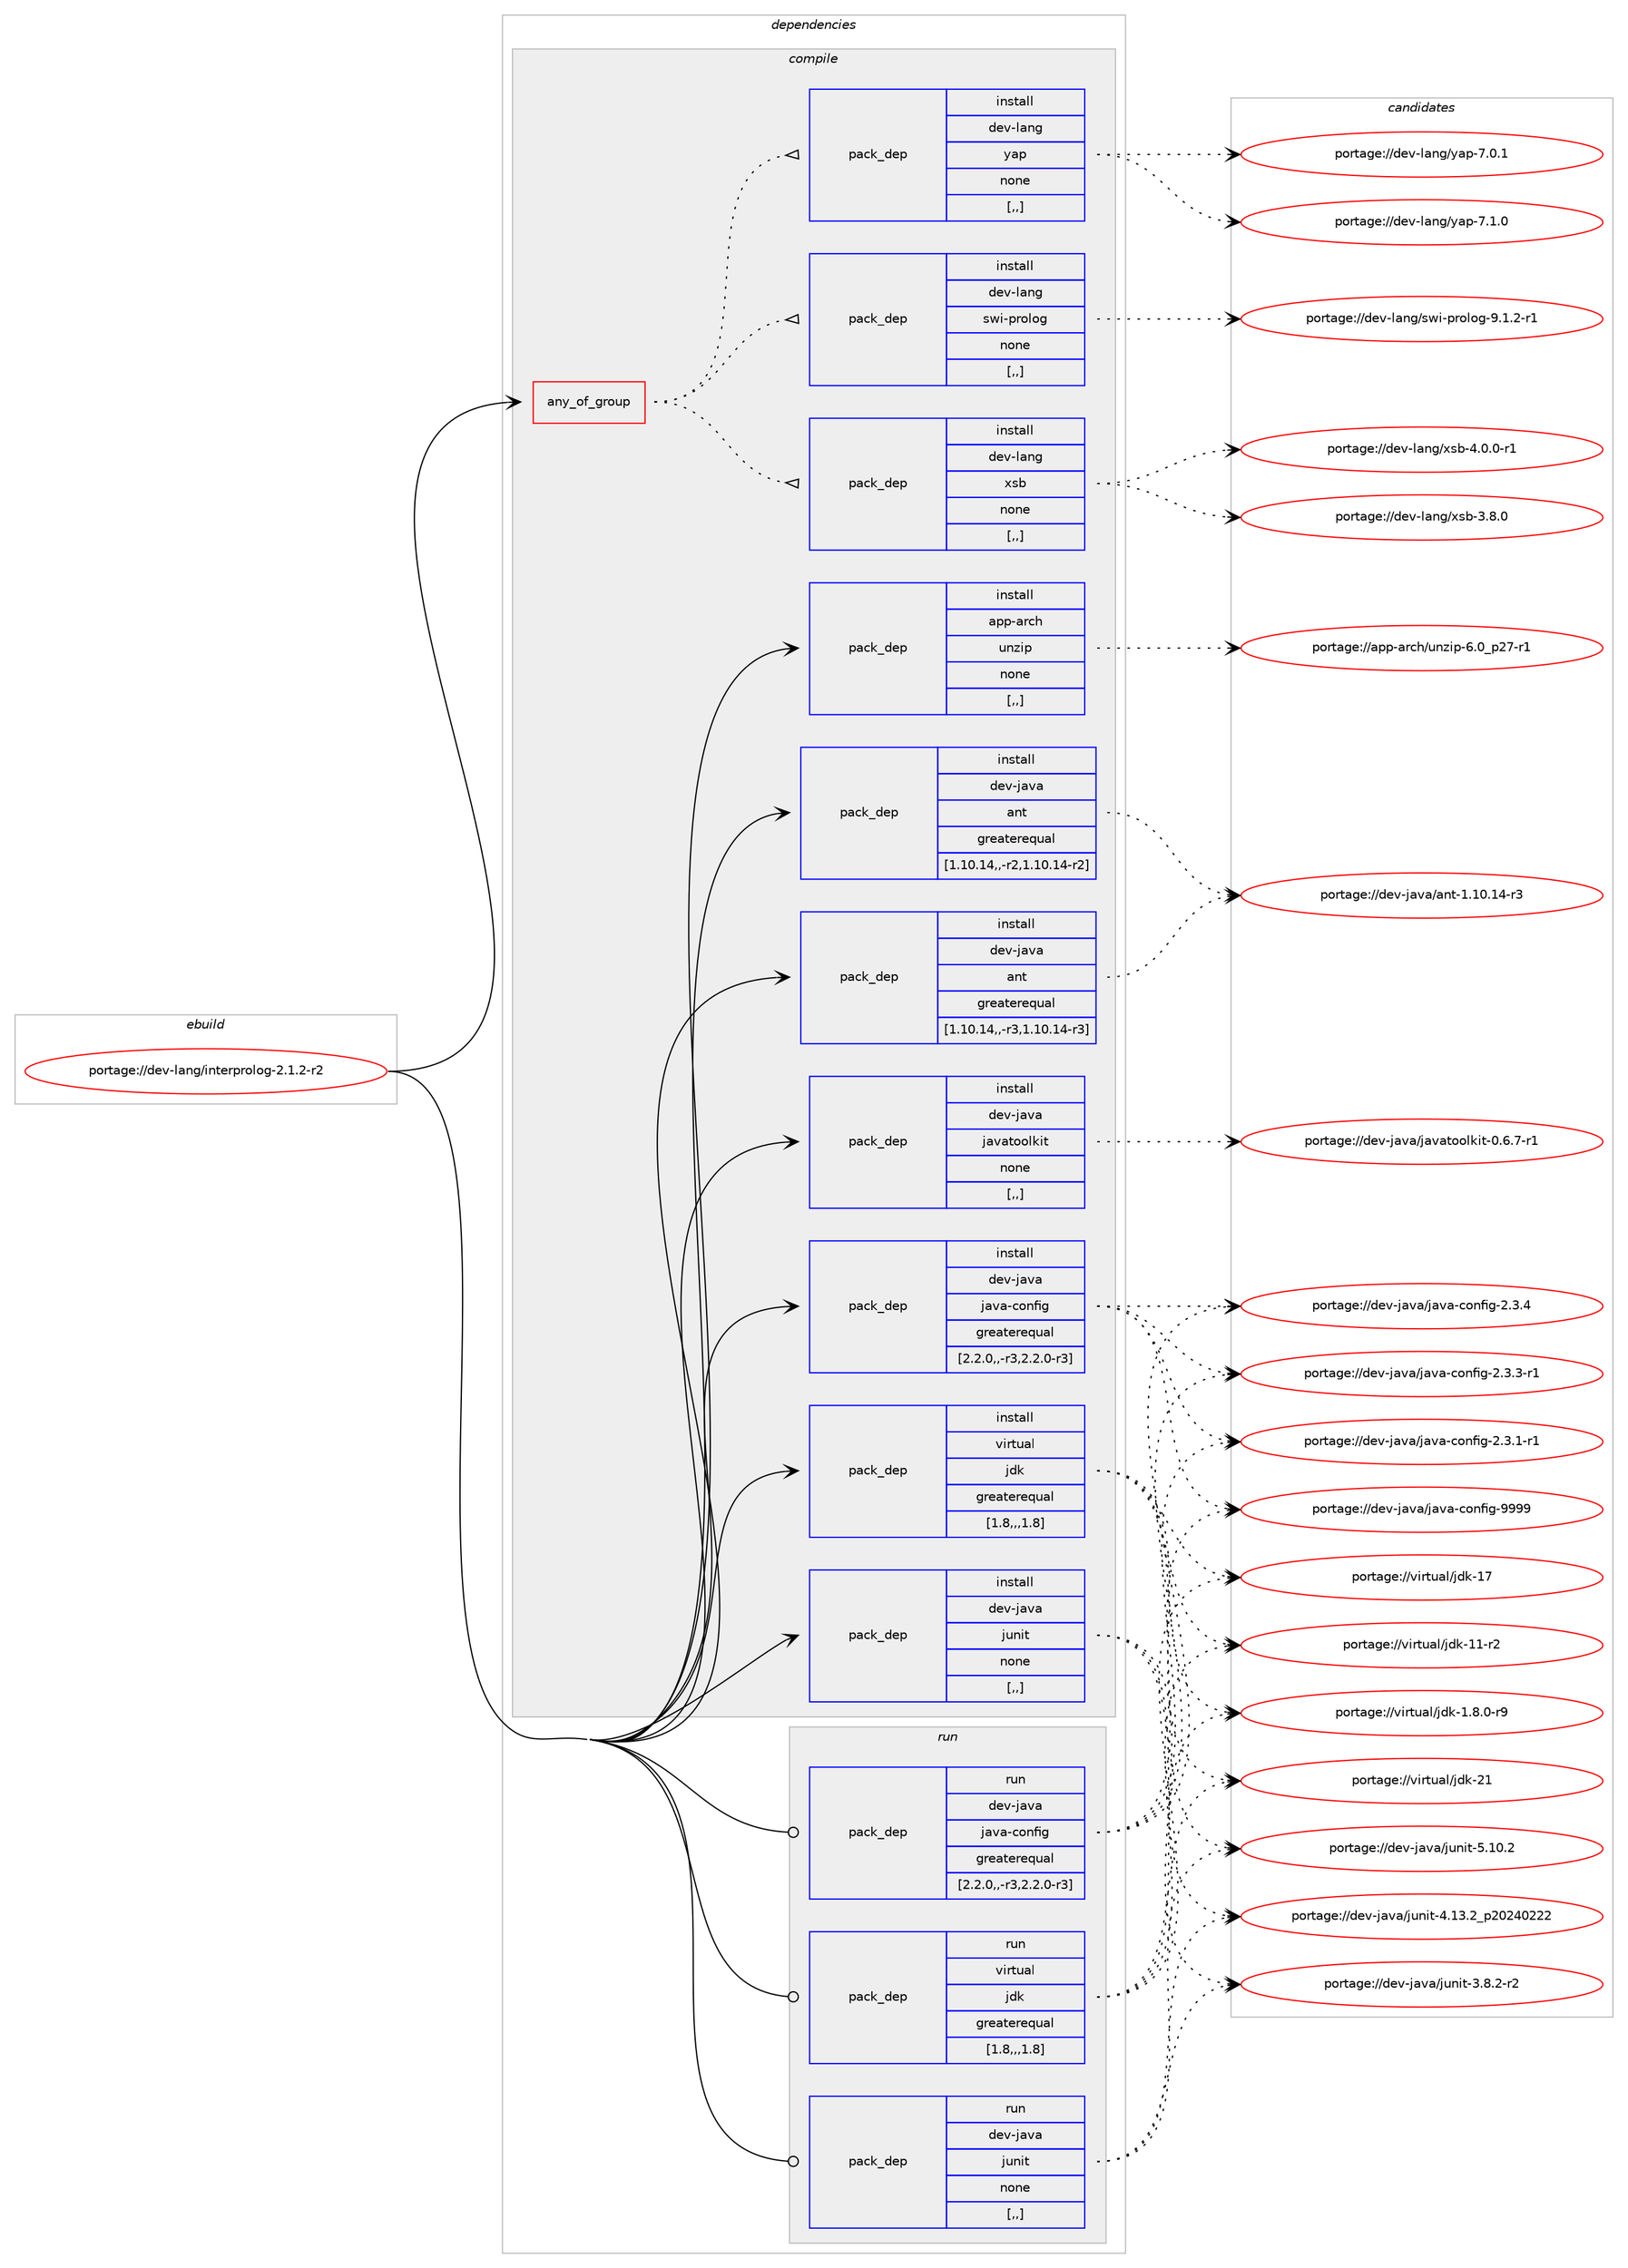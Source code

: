 digraph prolog {

# *************
# Graph options
# *************

newrank=true;
concentrate=true;
compound=true;
graph [rankdir=LR,fontname=Helvetica,fontsize=10,ranksep=1.5];#, ranksep=2.5, nodesep=0.2];
edge  [arrowhead=vee];
node  [fontname=Helvetica,fontsize=10];

# **********
# The ebuild
# **********

subgraph cluster_leftcol {
color=gray;
rank=same;
label=<<i>ebuild</i>>;
id [label="portage://dev-lang/interprolog-2.1.2-r2", color=red, width=4, href="../dev-lang/interprolog-2.1.2-r2.svg"];
}

# ****************
# The dependencies
# ****************

subgraph cluster_midcol {
color=gray;
label=<<i>dependencies</i>>;
subgraph cluster_compile {
fillcolor="#eeeeee";
style=filled;
label=<<i>compile</i>>;
subgraph any934 {
dependency98415 [label=<<TABLE BORDER="0" CELLBORDER="1" CELLSPACING="0" CELLPADDING="4"><TR><TD CELLPADDING="10">any_of_group</TD></TR></TABLE>>, shape=none, color=red];subgraph pack74525 {
dependency98416 [label=<<TABLE BORDER="0" CELLBORDER="1" CELLSPACING="0" CELLPADDING="4" WIDTH="220"><TR><TD ROWSPAN="6" CELLPADDING="30">pack_dep</TD></TR><TR><TD WIDTH="110">install</TD></TR><TR><TD>dev-lang</TD></TR><TR><TD>xsb</TD></TR><TR><TD>none</TD></TR><TR><TD>[,,]</TD></TR></TABLE>>, shape=none, color=blue];
}
dependency98415:e -> dependency98416:w [weight=20,style="dotted",arrowhead="oinv"];
subgraph pack74526 {
dependency98417 [label=<<TABLE BORDER="0" CELLBORDER="1" CELLSPACING="0" CELLPADDING="4" WIDTH="220"><TR><TD ROWSPAN="6" CELLPADDING="30">pack_dep</TD></TR><TR><TD WIDTH="110">install</TD></TR><TR><TD>dev-lang</TD></TR><TR><TD>swi-prolog</TD></TR><TR><TD>none</TD></TR><TR><TD>[,,]</TD></TR></TABLE>>, shape=none, color=blue];
}
dependency98415:e -> dependency98417:w [weight=20,style="dotted",arrowhead="oinv"];
subgraph pack74527 {
dependency98418 [label=<<TABLE BORDER="0" CELLBORDER="1" CELLSPACING="0" CELLPADDING="4" WIDTH="220"><TR><TD ROWSPAN="6" CELLPADDING="30">pack_dep</TD></TR><TR><TD WIDTH="110">install</TD></TR><TR><TD>dev-lang</TD></TR><TR><TD>yap</TD></TR><TR><TD>none</TD></TR><TR><TD>[,,]</TD></TR></TABLE>>, shape=none, color=blue];
}
dependency98415:e -> dependency98418:w [weight=20,style="dotted",arrowhead="oinv"];
}
id:e -> dependency98415:w [weight=20,style="solid",arrowhead="vee"];
subgraph pack74528 {
dependency98419 [label=<<TABLE BORDER="0" CELLBORDER="1" CELLSPACING="0" CELLPADDING="4" WIDTH="220"><TR><TD ROWSPAN="6" CELLPADDING="30">pack_dep</TD></TR><TR><TD WIDTH="110">install</TD></TR><TR><TD>app-arch</TD></TR><TR><TD>unzip</TD></TR><TR><TD>none</TD></TR><TR><TD>[,,]</TD></TR></TABLE>>, shape=none, color=blue];
}
id:e -> dependency98419:w [weight=20,style="solid",arrowhead="vee"];
subgraph pack74529 {
dependency98420 [label=<<TABLE BORDER="0" CELLBORDER="1" CELLSPACING="0" CELLPADDING="4" WIDTH="220"><TR><TD ROWSPAN="6" CELLPADDING="30">pack_dep</TD></TR><TR><TD WIDTH="110">install</TD></TR><TR><TD>dev-java</TD></TR><TR><TD>ant</TD></TR><TR><TD>greaterequal</TD></TR><TR><TD>[1.10.14,,-r2,1.10.14-r2]</TD></TR></TABLE>>, shape=none, color=blue];
}
id:e -> dependency98420:w [weight=20,style="solid",arrowhead="vee"];
subgraph pack74530 {
dependency98421 [label=<<TABLE BORDER="0" CELLBORDER="1" CELLSPACING="0" CELLPADDING="4" WIDTH="220"><TR><TD ROWSPAN="6" CELLPADDING="30">pack_dep</TD></TR><TR><TD WIDTH="110">install</TD></TR><TR><TD>dev-java</TD></TR><TR><TD>ant</TD></TR><TR><TD>greaterequal</TD></TR><TR><TD>[1.10.14,,-r3,1.10.14-r3]</TD></TR></TABLE>>, shape=none, color=blue];
}
id:e -> dependency98421:w [weight=20,style="solid",arrowhead="vee"];
subgraph pack74531 {
dependency98422 [label=<<TABLE BORDER="0" CELLBORDER="1" CELLSPACING="0" CELLPADDING="4" WIDTH="220"><TR><TD ROWSPAN="6" CELLPADDING="30">pack_dep</TD></TR><TR><TD WIDTH="110">install</TD></TR><TR><TD>dev-java</TD></TR><TR><TD>java-config</TD></TR><TR><TD>greaterequal</TD></TR><TR><TD>[2.2.0,,-r3,2.2.0-r3]</TD></TR></TABLE>>, shape=none, color=blue];
}
id:e -> dependency98422:w [weight=20,style="solid",arrowhead="vee"];
subgraph pack74532 {
dependency98423 [label=<<TABLE BORDER="0" CELLBORDER="1" CELLSPACING="0" CELLPADDING="4" WIDTH="220"><TR><TD ROWSPAN="6" CELLPADDING="30">pack_dep</TD></TR><TR><TD WIDTH="110">install</TD></TR><TR><TD>dev-java</TD></TR><TR><TD>javatoolkit</TD></TR><TR><TD>none</TD></TR><TR><TD>[,,]</TD></TR></TABLE>>, shape=none, color=blue];
}
id:e -> dependency98423:w [weight=20,style="solid",arrowhead="vee"];
subgraph pack74533 {
dependency98424 [label=<<TABLE BORDER="0" CELLBORDER="1" CELLSPACING="0" CELLPADDING="4" WIDTH="220"><TR><TD ROWSPAN="6" CELLPADDING="30">pack_dep</TD></TR><TR><TD WIDTH="110">install</TD></TR><TR><TD>dev-java</TD></TR><TR><TD>junit</TD></TR><TR><TD>none</TD></TR><TR><TD>[,,]</TD></TR></TABLE>>, shape=none, color=blue];
}
id:e -> dependency98424:w [weight=20,style="solid",arrowhead="vee"];
subgraph pack74534 {
dependency98425 [label=<<TABLE BORDER="0" CELLBORDER="1" CELLSPACING="0" CELLPADDING="4" WIDTH="220"><TR><TD ROWSPAN="6" CELLPADDING="30">pack_dep</TD></TR><TR><TD WIDTH="110">install</TD></TR><TR><TD>virtual</TD></TR><TR><TD>jdk</TD></TR><TR><TD>greaterequal</TD></TR><TR><TD>[1.8,,,1.8]</TD></TR></TABLE>>, shape=none, color=blue];
}
id:e -> dependency98425:w [weight=20,style="solid",arrowhead="vee"];
}
subgraph cluster_compileandrun {
fillcolor="#eeeeee";
style=filled;
label=<<i>compile and run</i>>;
}
subgraph cluster_run {
fillcolor="#eeeeee";
style=filled;
label=<<i>run</i>>;
subgraph pack74535 {
dependency98426 [label=<<TABLE BORDER="0" CELLBORDER="1" CELLSPACING="0" CELLPADDING="4" WIDTH="220"><TR><TD ROWSPAN="6" CELLPADDING="30">pack_dep</TD></TR><TR><TD WIDTH="110">run</TD></TR><TR><TD>dev-java</TD></TR><TR><TD>java-config</TD></TR><TR><TD>greaterequal</TD></TR><TR><TD>[2.2.0,,-r3,2.2.0-r3]</TD></TR></TABLE>>, shape=none, color=blue];
}
id:e -> dependency98426:w [weight=20,style="solid",arrowhead="odot"];
subgraph pack74536 {
dependency98427 [label=<<TABLE BORDER="0" CELLBORDER="1" CELLSPACING="0" CELLPADDING="4" WIDTH="220"><TR><TD ROWSPAN="6" CELLPADDING="30">pack_dep</TD></TR><TR><TD WIDTH="110">run</TD></TR><TR><TD>dev-java</TD></TR><TR><TD>junit</TD></TR><TR><TD>none</TD></TR><TR><TD>[,,]</TD></TR></TABLE>>, shape=none, color=blue];
}
id:e -> dependency98427:w [weight=20,style="solid",arrowhead="odot"];
subgraph pack74537 {
dependency98428 [label=<<TABLE BORDER="0" CELLBORDER="1" CELLSPACING="0" CELLPADDING="4" WIDTH="220"><TR><TD ROWSPAN="6" CELLPADDING="30">pack_dep</TD></TR><TR><TD WIDTH="110">run</TD></TR><TR><TD>virtual</TD></TR><TR><TD>jdk</TD></TR><TR><TD>greaterequal</TD></TR><TR><TD>[1.8,,,1.8]</TD></TR></TABLE>>, shape=none, color=blue];
}
id:e -> dependency98428:w [weight=20,style="solid",arrowhead="odot"];
}
}

# **************
# The candidates
# **************

subgraph cluster_choices {
rank=same;
color=gray;
label=<<i>candidates</i>>;

subgraph choice74525 {
color=black;
nodesep=1;
choice100101118451089711010347120115984552464846484511449 [label="portage://dev-lang/xsb-4.0.0-r1", color=red, width=4,href="../dev-lang/xsb-4.0.0-r1.svg"];
choice10010111845108971101034712011598455146564648 [label="portage://dev-lang/xsb-3.8.0", color=red, width=4,href="../dev-lang/xsb-3.8.0.svg"];
dependency98416:e -> choice100101118451089711010347120115984552464846484511449:w [style=dotted,weight="100"];
dependency98416:e -> choice10010111845108971101034712011598455146564648:w [style=dotted,weight="100"];
}
subgraph choice74526 {
color=black;
nodesep=1;
choice100101118451089711010347115119105451121141111081111034557464946504511449 [label="portage://dev-lang/swi-prolog-9.1.2-r1", color=red, width=4,href="../dev-lang/swi-prolog-9.1.2-r1.svg"];
dependency98417:e -> choice100101118451089711010347115119105451121141111081111034557464946504511449:w [style=dotted,weight="100"];
}
subgraph choice74527 {
color=black;
nodesep=1;
choice10010111845108971101034712197112455546494648 [label="portage://dev-lang/yap-7.1.0", color=red, width=4,href="../dev-lang/yap-7.1.0.svg"];
choice10010111845108971101034712197112455546484649 [label="portage://dev-lang/yap-7.0.1", color=red, width=4,href="../dev-lang/yap-7.0.1.svg"];
dependency98418:e -> choice10010111845108971101034712197112455546494648:w [style=dotted,weight="100"];
dependency98418:e -> choice10010111845108971101034712197112455546484649:w [style=dotted,weight="100"];
}
subgraph choice74528 {
color=black;
nodesep=1;
choice9711211245971149910447117110122105112455446489511250554511449 [label="portage://app-arch/unzip-6.0_p27-r1", color=red, width=4,href="../app-arch/unzip-6.0_p27-r1.svg"];
dependency98419:e -> choice9711211245971149910447117110122105112455446489511250554511449:w [style=dotted,weight="100"];
}
subgraph choice74529 {
color=black;
nodesep=1;
choice100101118451069711897479711011645494649484649524511451 [label="portage://dev-java/ant-1.10.14-r3", color=red, width=4,href="../dev-java/ant-1.10.14-r3.svg"];
dependency98420:e -> choice100101118451069711897479711011645494649484649524511451:w [style=dotted,weight="100"];
}
subgraph choice74530 {
color=black;
nodesep=1;
choice100101118451069711897479711011645494649484649524511451 [label="portage://dev-java/ant-1.10.14-r3", color=red, width=4,href="../dev-java/ant-1.10.14-r3.svg"];
dependency98421:e -> choice100101118451069711897479711011645494649484649524511451:w [style=dotted,weight="100"];
}
subgraph choice74531 {
color=black;
nodesep=1;
choice10010111845106971189747106971189745991111101021051034557575757 [label="portage://dev-java/java-config-9999", color=red, width=4,href="../dev-java/java-config-9999.svg"];
choice1001011184510697118974710697118974599111110102105103455046514652 [label="portage://dev-java/java-config-2.3.4", color=red, width=4,href="../dev-java/java-config-2.3.4.svg"];
choice10010111845106971189747106971189745991111101021051034550465146514511449 [label="portage://dev-java/java-config-2.3.3-r1", color=red, width=4,href="../dev-java/java-config-2.3.3-r1.svg"];
choice10010111845106971189747106971189745991111101021051034550465146494511449 [label="portage://dev-java/java-config-2.3.1-r1", color=red, width=4,href="../dev-java/java-config-2.3.1-r1.svg"];
dependency98422:e -> choice10010111845106971189747106971189745991111101021051034557575757:w [style=dotted,weight="100"];
dependency98422:e -> choice1001011184510697118974710697118974599111110102105103455046514652:w [style=dotted,weight="100"];
dependency98422:e -> choice10010111845106971189747106971189745991111101021051034550465146514511449:w [style=dotted,weight="100"];
dependency98422:e -> choice10010111845106971189747106971189745991111101021051034550465146494511449:w [style=dotted,weight="100"];
}
subgraph choice74532 {
color=black;
nodesep=1;
choice1001011184510697118974710697118971161111111081071051164548465446554511449 [label="portage://dev-java/javatoolkit-0.6.7-r1", color=red, width=4,href="../dev-java/javatoolkit-0.6.7-r1.svg"];
dependency98423:e -> choice1001011184510697118974710697118971161111111081071051164548465446554511449:w [style=dotted,weight="100"];
}
subgraph choice74533 {
color=black;
nodesep=1;
choice1001011184510697118974710611711010511645534649484650 [label="portage://dev-java/junit-5.10.2", color=red, width=4,href="../dev-java/junit-5.10.2.svg"];
choice1001011184510697118974710611711010511645524649514650951125048505248505050 [label="portage://dev-java/junit-4.13.2_p20240222", color=red, width=4,href="../dev-java/junit-4.13.2_p20240222.svg"];
choice100101118451069711897471061171101051164551465646504511450 [label="portage://dev-java/junit-3.8.2-r2", color=red, width=4,href="../dev-java/junit-3.8.2-r2.svg"];
dependency98424:e -> choice1001011184510697118974710611711010511645534649484650:w [style=dotted,weight="100"];
dependency98424:e -> choice1001011184510697118974710611711010511645524649514650951125048505248505050:w [style=dotted,weight="100"];
dependency98424:e -> choice100101118451069711897471061171101051164551465646504511450:w [style=dotted,weight="100"];
}
subgraph choice74534 {
color=black;
nodesep=1;
choice1181051141161179710847106100107455049 [label="portage://virtual/jdk-21", color=red, width=4,href="../virtual/jdk-21.svg"];
choice1181051141161179710847106100107454955 [label="portage://virtual/jdk-17", color=red, width=4,href="../virtual/jdk-17.svg"];
choice11810511411611797108471061001074549494511450 [label="portage://virtual/jdk-11-r2", color=red, width=4,href="../virtual/jdk-11-r2.svg"];
choice11810511411611797108471061001074549465646484511457 [label="portage://virtual/jdk-1.8.0-r9", color=red, width=4,href="../virtual/jdk-1.8.0-r9.svg"];
dependency98425:e -> choice1181051141161179710847106100107455049:w [style=dotted,weight="100"];
dependency98425:e -> choice1181051141161179710847106100107454955:w [style=dotted,weight="100"];
dependency98425:e -> choice11810511411611797108471061001074549494511450:w [style=dotted,weight="100"];
dependency98425:e -> choice11810511411611797108471061001074549465646484511457:w [style=dotted,weight="100"];
}
subgraph choice74535 {
color=black;
nodesep=1;
choice10010111845106971189747106971189745991111101021051034557575757 [label="portage://dev-java/java-config-9999", color=red, width=4,href="../dev-java/java-config-9999.svg"];
choice1001011184510697118974710697118974599111110102105103455046514652 [label="portage://dev-java/java-config-2.3.4", color=red, width=4,href="../dev-java/java-config-2.3.4.svg"];
choice10010111845106971189747106971189745991111101021051034550465146514511449 [label="portage://dev-java/java-config-2.3.3-r1", color=red, width=4,href="../dev-java/java-config-2.3.3-r1.svg"];
choice10010111845106971189747106971189745991111101021051034550465146494511449 [label="portage://dev-java/java-config-2.3.1-r1", color=red, width=4,href="../dev-java/java-config-2.3.1-r1.svg"];
dependency98426:e -> choice10010111845106971189747106971189745991111101021051034557575757:w [style=dotted,weight="100"];
dependency98426:e -> choice1001011184510697118974710697118974599111110102105103455046514652:w [style=dotted,weight="100"];
dependency98426:e -> choice10010111845106971189747106971189745991111101021051034550465146514511449:w [style=dotted,weight="100"];
dependency98426:e -> choice10010111845106971189747106971189745991111101021051034550465146494511449:w [style=dotted,weight="100"];
}
subgraph choice74536 {
color=black;
nodesep=1;
choice1001011184510697118974710611711010511645534649484650 [label="portage://dev-java/junit-5.10.2", color=red, width=4,href="../dev-java/junit-5.10.2.svg"];
choice1001011184510697118974710611711010511645524649514650951125048505248505050 [label="portage://dev-java/junit-4.13.2_p20240222", color=red, width=4,href="../dev-java/junit-4.13.2_p20240222.svg"];
choice100101118451069711897471061171101051164551465646504511450 [label="portage://dev-java/junit-3.8.2-r2", color=red, width=4,href="../dev-java/junit-3.8.2-r2.svg"];
dependency98427:e -> choice1001011184510697118974710611711010511645534649484650:w [style=dotted,weight="100"];
dependency98427:e -> choice1001011184510697118974710611711010511645524649514650951125048505248505050:w [style=dotted,weight="100"];
dependency98427:e -> choice100101118451069711897471061171101051164551465646504511450:w [style=dotted,weight="100"];
}
subgraph choice74537 {
color=black;
nodesep=1;
choice1181051141161179710847106100107455049 [label="portage://virtual/jdk-21", color=red, width=4,href="../virtual/jdk-21.svg"];
choice1181051141161179710847106100107454955 [label="portage://virtual/jdk-17", color=red, width=4,href="../virtual/jdk-17.svg"];
choice11810511411611797108471061001074549494511450 [label="portage://virtual/jdk-11-r2", color=red, width=4,href="../virtual/jdk-11-r2.svg"];
choice11810511411611797108471061001074549465646484511457 [label="portage://virtual/jdk-1.8.0-r9", color=red, width=4,href="../virtual/jdk-1.8.0-r9.svg"];
dependency98428:e -> choice1181051141161179710847106100107455049:w [style=dotted,weight="100"];
dependency98428:e -> choice1181051141161179710847106100107454955:w [style=dotted,weight="100"];
dependency98428:e -> choice11810511411611797108471061001074549494511450:w [style=dotted,weight="100"];
dependency98428:e -> choice11810511411611797108471061001074549465646484511457:w [style=dotted,weight="100"];
}
}

}
